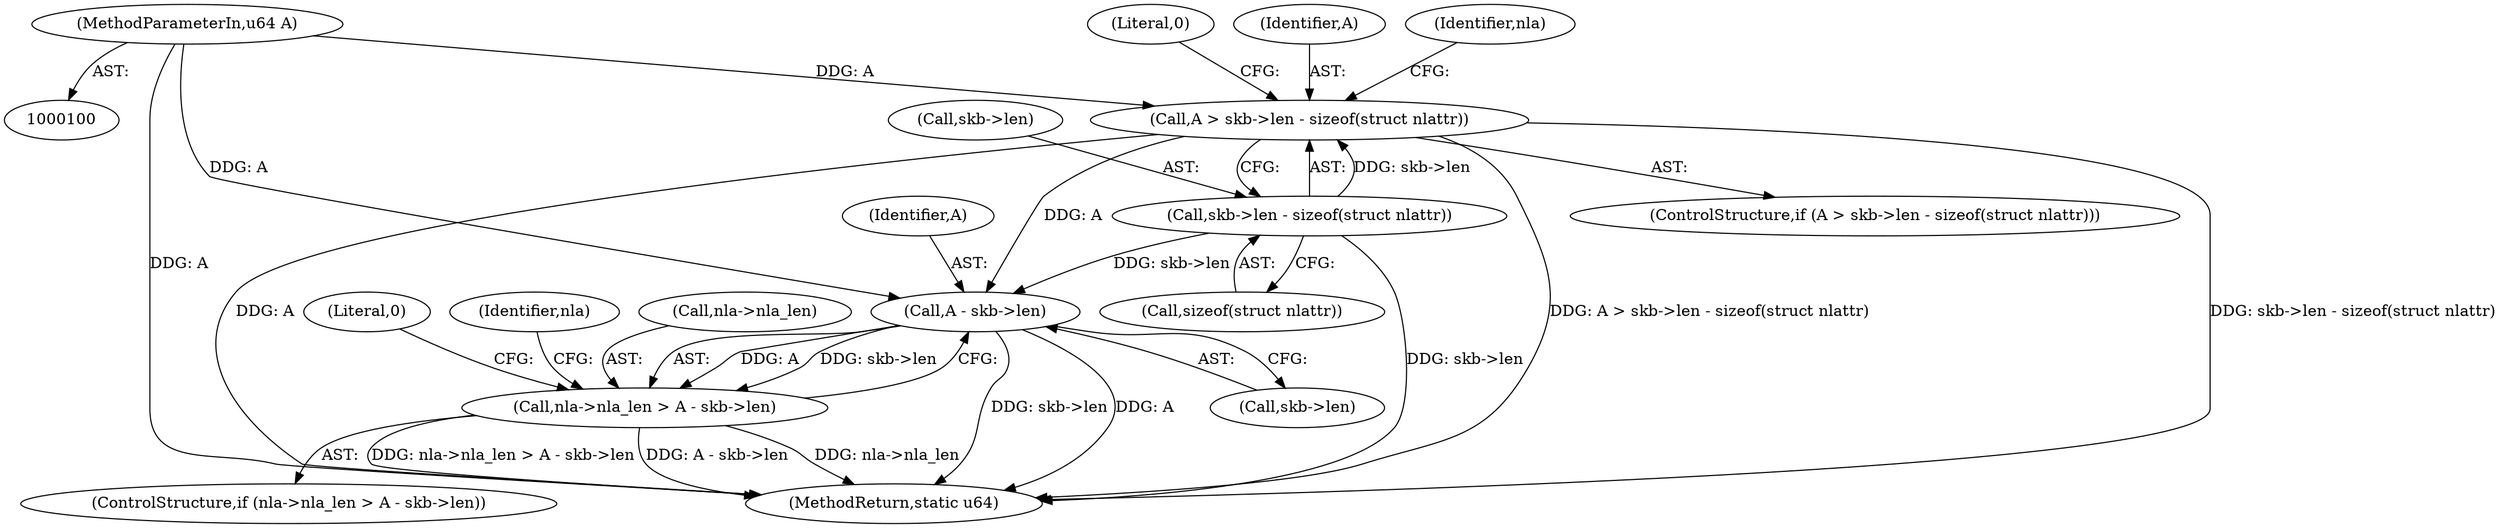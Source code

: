 digraph "1_linux_05ab8f2647e4221cbdb3856dd7d32bd5407316b3_0@API" {
"1000122" [label="(Call,A > skb->len - sizeof(struct nlattr))"];
"1000102" [label="(MethodParameterIn,u64 A)"];
"1000124" [label="(Call,skb->len - sizeof(struct nlattr))"];
"1000147" [label="(Call,A - skb->len)"];
"1000143" [label="(Call,nla->nla_len > A - skb->len)"];
"1000124" [label="(Call,skb->len - sizeof(struct nlattr))"];
"1000153" [label="(Literal,0)"];
"1000133" [label="(Identifier,nla)"];
"1000155" [label="(Identifier,nla)"];
"1000131" [label="(Literal,0)"];
"1000125" [label="(Call,skb->len)"];
"1000173" [label="(MethodReturn,static u64)"];
"1000128" [label="(Call,sizeof(struct nlattr))"];
"1000122" [label="(Call,A > skb->len - sizeof(struct nlattr))"];
"1000142" [label="(ControlStructure,if (nla->nla_len > A - skb->len))"];
"1000102" [label="(MethodParameterIn,u64 A)"];
"1000148" [label="(Identifier,A)"];
"1000121" [label="(ControlStructure,if (A > skb->len - sizeof(struct nlattr)))"];
"1000149" [label="(Call,skb->len)"];
"1000147" [label="(Call,A - skb->len)"];
"1000123" [label="(Identifier,A)"];
"1000143" [label="(Call,nla->nla_len > A - skb->len)"];
"1000144" [label="(Call,nla->nla_len)"];
"1000122" -> "1000121"  [label="AST: "];
"1000122" -> "1000124"  [label="CFG: "];
"1000123" -> "1000122"  [label="AST: "];
"1000124" -> "1000122"  [label="AST: "];
"1000131" -> "1000122"  [label="CFG: "];
"1000133" -> "1000122"  [label="CFG: "];
"1000122" -> "1000173"  [label="DDG: A"];
"1000122" -> "1000173"  [label="DDG: A > skb->len - sizeof(struct nlattr)"];
"1000122" -> "1000173"  [label="DDG: skb->len - sizeof(struct nlattr)"];
"1000102" -> "1000122"  [label="DDG: A"];
"1000124" -> "1000122"  [label="DDG: skb->len"];
"1000122" -> "1000147"  [label="DDG: A"];
"1000102" -> "1000100"  [label="AST: "];
"1000102" -> "1000173"  [label="DDG: A"];
"1000102" -> "1000147"  [label="DDG: A"];
"1000124" -> "1000128"  [label="CFG: "];
"1000125" -> "1000124"  [label="AST: "];
"1000128" -> "1000124"  [label="AST: "];
"1000124" -> "1000173"  [label="DDG: skb->len"];
"1000124" -> "1000147"  [label="DDG: skb->len"];
"1000147" -> "1000143"  [label="AST: "];
"1000147" -> "1000149"  [label="CFG: "];
"1000148" -> "1000147"  [label="AST: "];
"1000149" -> "1000147"  [label="AST: "];
"1000143" -> "1000147"  [label="CFG: "];
"1000147" -> "1000173"  [label="DDG: skb->len"];
"1000147" -> "1000173"  [label="DDG: A"];
"1000147" -> "1000143"  [label="DDG: A"];
"1000147" -> "1000143"  [label="DDG: skb->len"];
"1000143" -> "1000142"  [label="AST: "];
"1000144" -> "1000143"  [label="AST: "];
"1000153" -> "1000143"  [label="CFG: "];
"1000155" -> "1000143"  [label="CFG: "];
"1000143" -> "1000173"  [label="DDG: A - skb->len"];
"1000143" -> "1000173"  [label="DDG: nla->nla_len"];
"1000143" -> "1000173"  [label="DDG: nla->nla_len > A - skb->len"];
}

